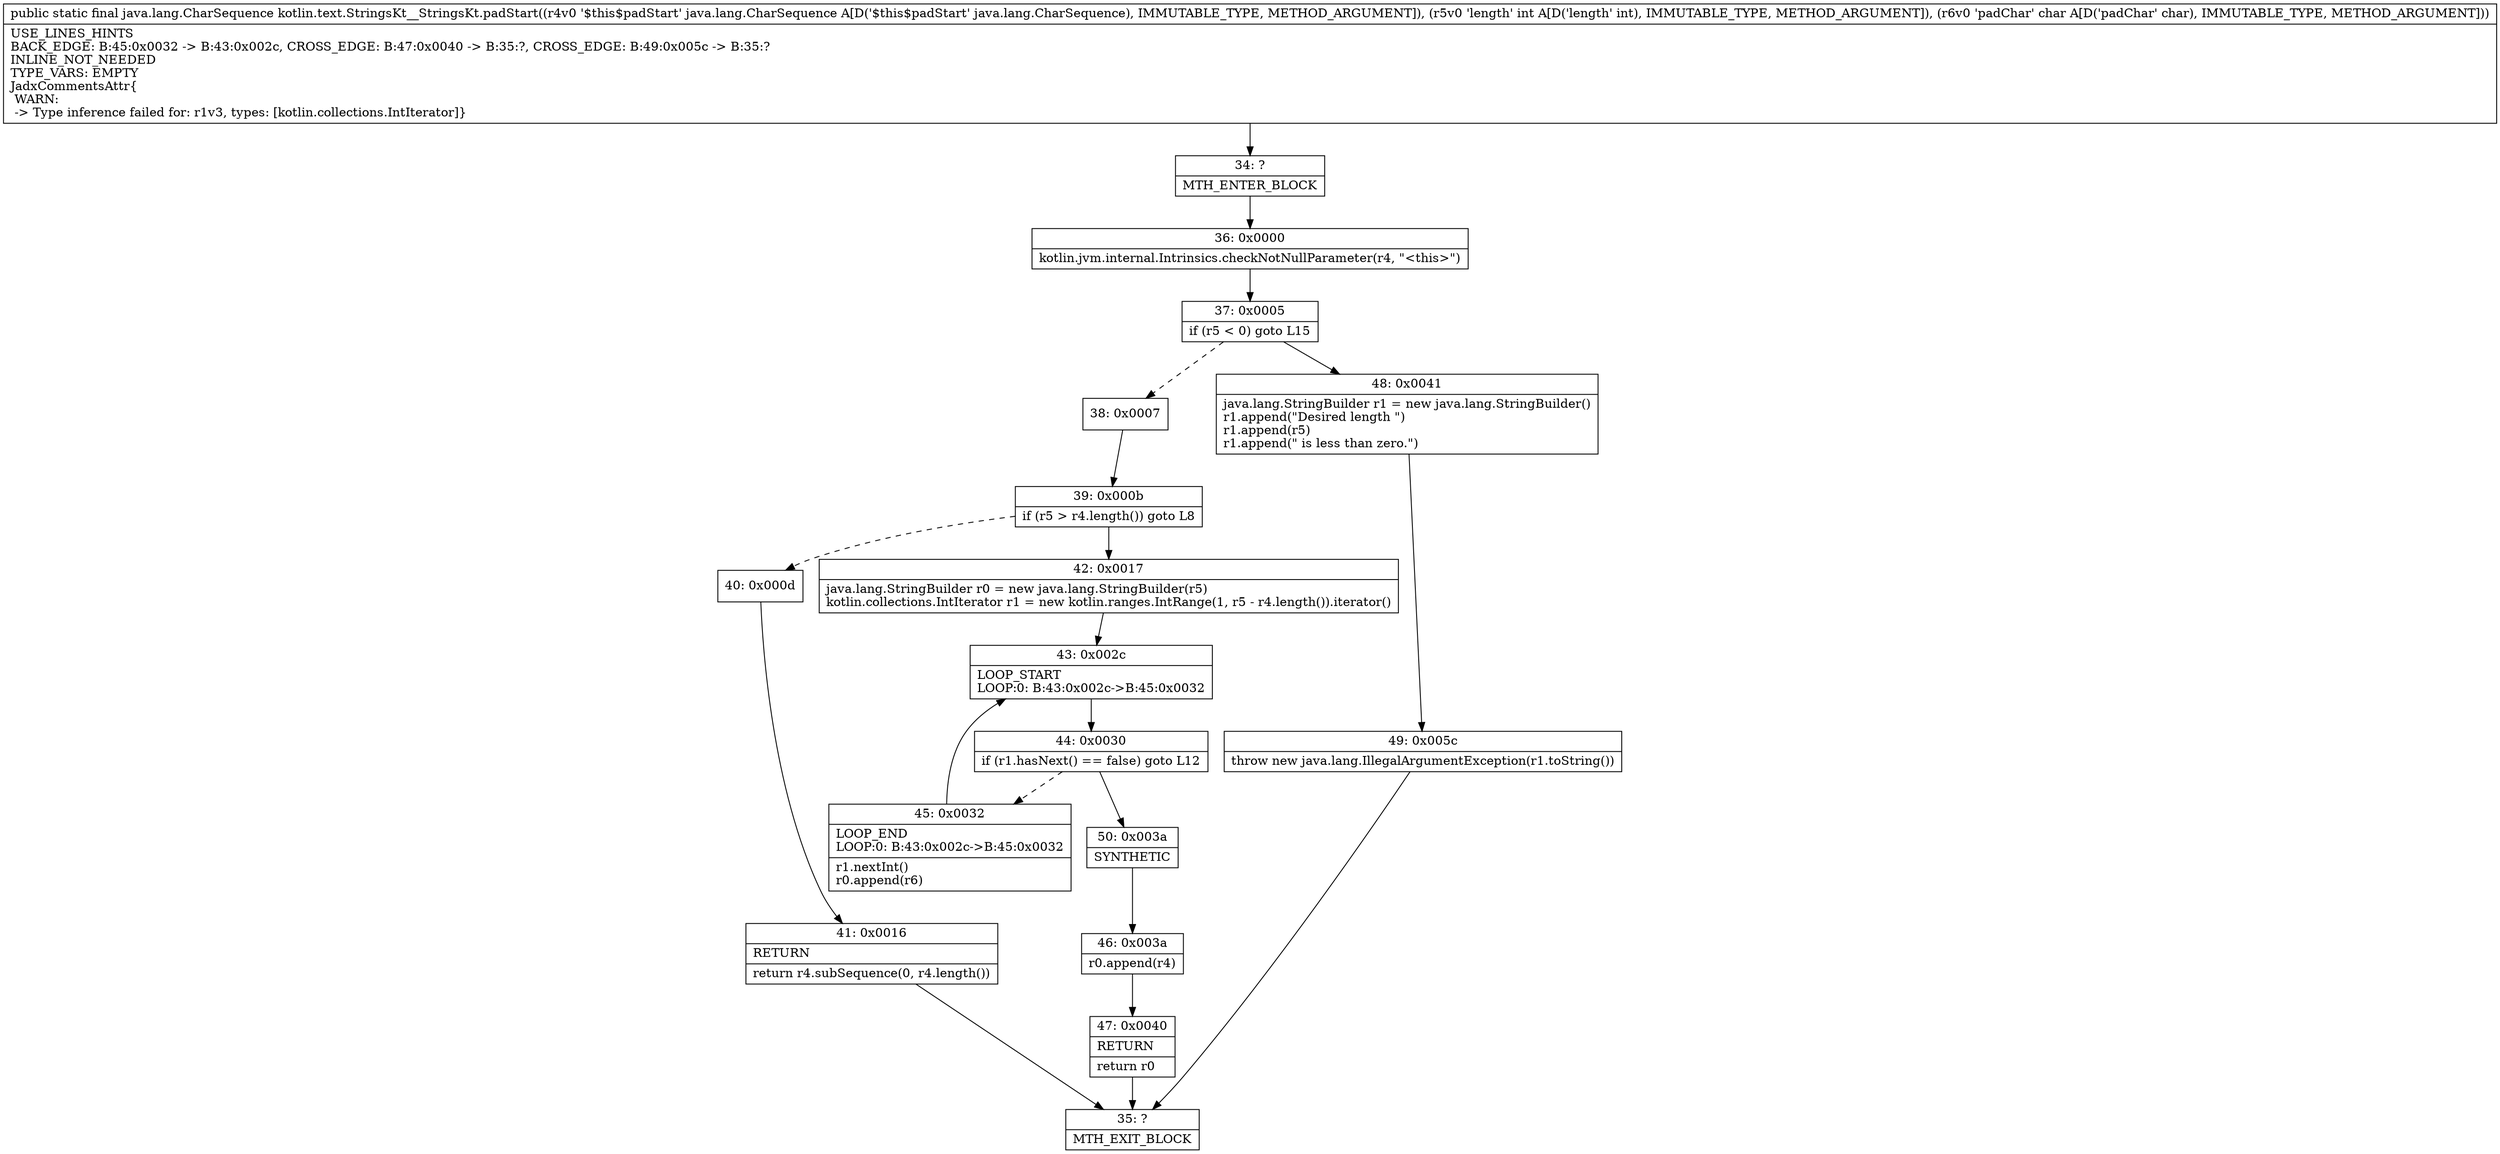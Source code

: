digraph "CFG forkotlin.text.StringsKt__StringsKt.padStart(Ljava\/lang\/CharSequence;IC)Ljava\/lang\/CharSequence;" {
Node_34 [shape=record,label="{34\:\ ?|MTH_ENTER_BLOCK\l}"];
Node_36 [shape=record,label="{36\:\ 0x0000|kotlin.jvm.internal.Intrinsics.checkNotNullParameter(r4, \"\<this\>\")\l}"];
Node_37 [shape=record,label="{37\:\ 0x0005|if (r5 \< 0) goto L15\l}"];
Node_38 [shape=record,label="{38\:\ 0x0007}"];
Node_39 [shape=record,label="{39\:\ 0x000b|if (r5 \> r4.length()) goto L8\l}"];
Node_40 [shape=record,label="{40\:\ 0x000d}"];
Node_41 [shape=record,label="{41\:\ 0x0016|RETURN\l|return r4.subSequence(0, r4.length())\l}"];
Node_35 [shape=record,label="{35\:\ ?|MTH_EXIT_BLOCK\l}"];
Node_42 [shape=record,label="{42\:\ 0x0017|java.lang.StringBuilder r0 = new java.lang.StringBuilder(r5)\lkotlin.collections.IntIterator r1 = new kotlin.ranges.IntRange(1, r5 \- r4.length()).iterator()\l}"];
Node_43 [shape=record,label="{43\:\ 0x002c|LOOP_START\lLOOP:0: B:43:0x002c\-\>B:45:0x0032\l}"];
Node_44 [shape=record,label="{44\:\ 0x0030|if (r1.hasNext() == false) goto L12\l}"];
Node_45 [shape=record,label="{45\:\ 0x0032|LOOP_END\lLOOP:0: B:43:0x002c\-\>B:45:0x0032\l|r1.nextInt()\lr0.append(r6)\l}"];
Node_50 [shape=record,label="{50\:\ 0x003a|SYNTHETIC\l}"];
Node_46 [shape=record,label="{46\:\ 0x003a|r0.append(r4)\l}"];
Node_47 [shape=record,label="{47\:\ 0x0040|RETURN\l|return r0\l}"];
Node_48 [shape=record,label="{48\:\ 0x0041|java.lang.StringBuilder r1 = new java.lang.StringBuilder()\lr1.append(\"Desired length \")\lr1.append(r5)\lr1.append(\" is less than zero.\")\l}"];
Node_49 [shape=record,label="{49\:\ 0x005c|throw new java.lang.IllegalArgumentException(r1.toString())\l}"];
MethodNode[shape=record,label="{public static final java.lang.CharSequence kotlin.text.StringsKt__StringsKt.padStart((r4v0 '$this$padStart' java.lang.CharSequence A[D('$this$padStart' java.lang.CharSequence), IMMUTABLE_TYPE, METHOD_ARGUMENT]), (r5v0 'length' int A[D('length' int), IMMUTABLE_TYPE, METHOD_ARGUMENT]), (r6v0 'padChar' char A[D('padChar' char), IMMUTABLE_TYPE, METHOD_ARGUMENT]))  | USE_LINES_HINTS\lBACK_EDGE: B:45:0x0032 \-\> B:43:0x002c, CROSS_EDGE: B:47:0x0040 \-\> B:35:?, CROSS_EDGE: B:49:0x005c \-\> B:35:?\lINLINE_NOT_NEEDED\lTYPE_VARS: EMPTY\lJadxCommentsAttr\{\l WARN: \l \-\> Type inference failed for: r1v3, types: [kotlin.collections.IntIterator]\}\l}"];
MethodNode -> Node_34;Node_34 -> Node_36;
Node_36 -> Node_37;
Node_37 -> Node_38[style=dashed];
Node_37 -> Node_48;
Node_38 -> Node_39;
Node_39 -> Node_40[style=dashed];
Node_39 -> Node_42;
Node_40 -> Node_41;
Node_41 -> Node_35;
Node_42 -> Node_43;
Node_43 -> Node_44;
Node_44 -> Node_45[style=dashed];
Node_44 -> Node_50;
Node_45 -> Node_43;
Node_50 -> Node_46;
Node_46 -> Node_47;
Node_47 -> Node_35;
Node_48 -> Node_49;
Node_49 -> Node_35;
}

